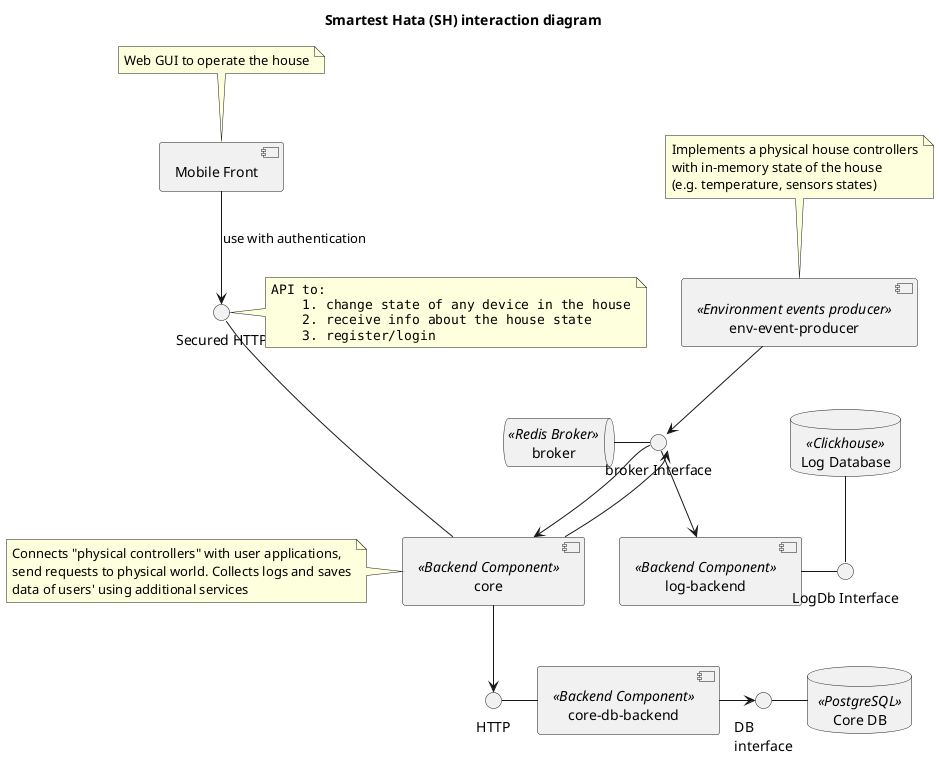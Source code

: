 @startuml
title "Smartest Hata (SH) interaction diagram"


component [core] as Core <<Backend Component>>
note left
Connects "physical controllers" with user applications,
send requests to physical world. Collects logs and saves
data of users' using additional services
end note


interface "Secured HTTP" as SecuredMobileBackendHttpInterface
note left
<code>
API to:
    1. change state of any device in the house
    2. receive info about the house state
    3. register/login
</code>
end note

SecuredMobileBackendHttpInterface --- Core

database "Log Database" as LogDB <<Clickhouse>>
interface "LogDb Interface" as LogDbInterface
LogDB -- LogDbInterface

component [log-backend] as LogBackend <<Backend Component>> {

}
LogBackend - LogDbInterface

queue "broker" as SHBroker <<Redis Broker>>
interface "broker Interface" as BrokerInterface

SHBroker - BrokerInterface

BrokerInterface <-- Core
BrokerInterface --> LogBackend

database "Core DB" as SHDB <<PostgreSQL>>
interface "DB\ninterface" as SHDBInterface
SHDBInterface - SHDB

component [core-db-backend] as CoreDb <<Backend Component>> {

}
CoreDb -> SHDBInterface
interface "HTTP" as DbBackendHttpInterface
DbBackendHttpInterface - CoreDb
Core --> DbBackendHttpInterface

component [env-event-producer] as envEventProducer <<Environment events producer>>
note top
Implements a physical house controllers
with in-memory state of the house
(e.g. temperature, sensors states)
end note


envEventProducer --> BrokerInterface
BrokerInterface -> Core

component "Mobile Front" as mobileFront
note top
Web GUI to operate the house
end note

mobileFront --> SecuredMobileBackendHttpInterface : use with authentication

@enduml